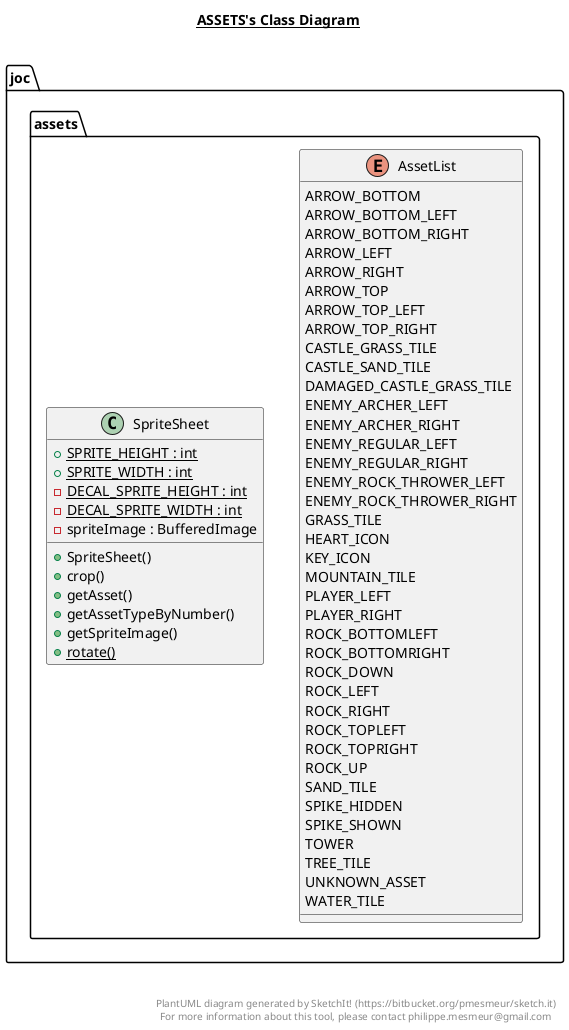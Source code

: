@startuml

title __ASSETS's Class Diagram__\n

  namespace joc {
    namespace assets {
      enum AssetList {
        ARROW_BOTTOM
        ARROW_BOTTOM_LEFT
        ARROW_BOTTOM_RIGHT
        ARROW_LEFT
        ARROW_RIGHT
        ARROW_TOP
        ARROW_TOP_LEFT
        ARROW_TOP_RIGHT
        CASTLE_GRASS_TILE
        CASTLE_SAND_TILE
        DAMAGED_CASTLE_GRASS_TILE
        ENEMY_ARCHER_LEFT
        ENEMY_ARCHER_RIGHT
        ENEMY_REGULAR_LEFT
        ENEMY_REGULAR_RIGHT
        ENEMY_ROCK_THROWER_LEFT
        ENEMY_ROCK_THROWER_RIGHT
        GRASS_TILE
        HEART_ICON
        KEY_ICON
        MOUNTAIN_TILE
        PLAYER_LEFT
        PLAYER_RIGHT
        ROCK_BOTTOMLEFT
        ROCK_BOTTOMRIGHT
        ROCK_DOWN
        ROCK_LEFT
        ROCK_RIGHT
        ROCK_TOPLEFT
        ROCK_TOPRIGHT
        ROCK_UP
        SAND_TILE
        SPIKE_HIDDEN
        SPIKE_SHOWN
        TOWER
        TREE_TILE
        UNKNOWN_ASSET
        WATER_TILE
      }
    }
  }
  

  namespace joc {
    namespace assets {
      class joc.assets.SpriteSheet {
          {static} + SPRITE_HEIGHT : int
          {static} + SPRITE_WIDTH : int
          {static} - DECAL_SPRITE_HEIGHT : int
          {static} - DECAL_SPRITE_WIDTH : int
          - spriteImage : BufferedImage
          + SpriteSheet()
          + crop()
          + getAsset()
          + getAssetTypeByNumber()
          + getSpriteImage()
          {static} + rotate()
      }
    }
  }
  



right footer


PlantUML diagram generated by SketchIt! (https://bitbucket.org/pmesmeur/sketch.it)
For more information about this tool, please contact philippe.mesmeur@gmail.com
endfooter

@enduml
